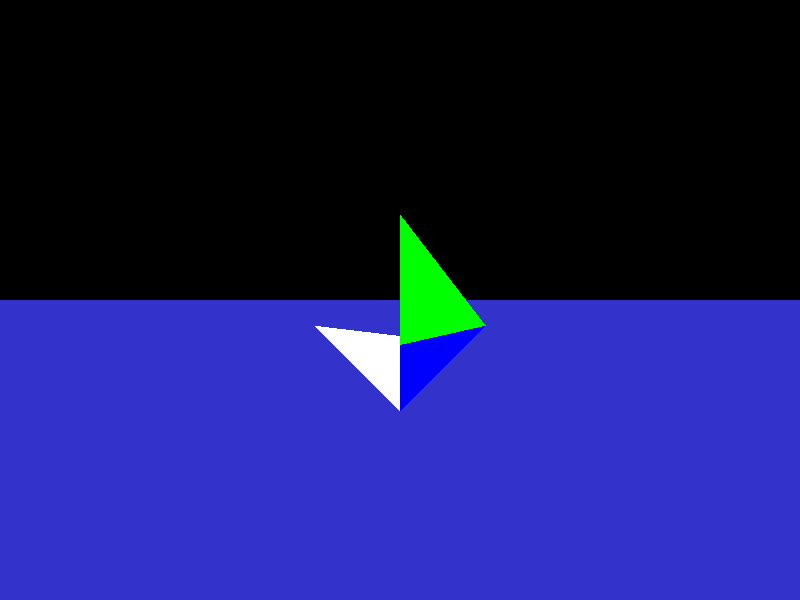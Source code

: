 // cpe473, triangle (RIGHT HANDED)

camera {
  location  <0, 0, 7>
  up        <0,  1,  0>
  right     <1.33333, 0,  0>
  look_at   <0, 0, 0>
}

light_source {<-100, 100, 100> color rgb <1.5, 1.5, 1.5>}


//triangle {
//  <-.001,1, 0 >,
//  <-.001, -.3,3 >,
//  <1,-.3, 0 >
//  pigment {color rgb <1.0, 0.0, 0.0>}
//  finish {ambient 0.3 diffuse 0.4}
//}

triangle {
  <0,1, 0 >,
  <-1, -.3,0 >,
  <0,-.3, 3 >
  pigment {color rgb <0.0, 1.0, 0.0>}
  finish {ambient 0.3 diffuse 0.4}
}

triangle {
  <-1, -.3,0 >,
  <0,-1.3, 0 >,
  <0,-.3, 3 >
  pigment {color rgb <0.0, 0.0, 1.0>}
  finish {ambient 0.3 diffuse 0.4}
}

triangle {
  <0,-.3, 2 >,
  <0,-1.3, 0 >,
  <1, -.3,0 >
  pigment {color rgb <1.0, 1.0, 1.0>}
  finish {ambient 0.3 diffuse 0.4}
}


plane {<0, 1, 0>, -4
  pigment {color rgb <0.2, 0.2, 0.8>}
  finish {ambient 0.3 diffuse 0.8}
}
